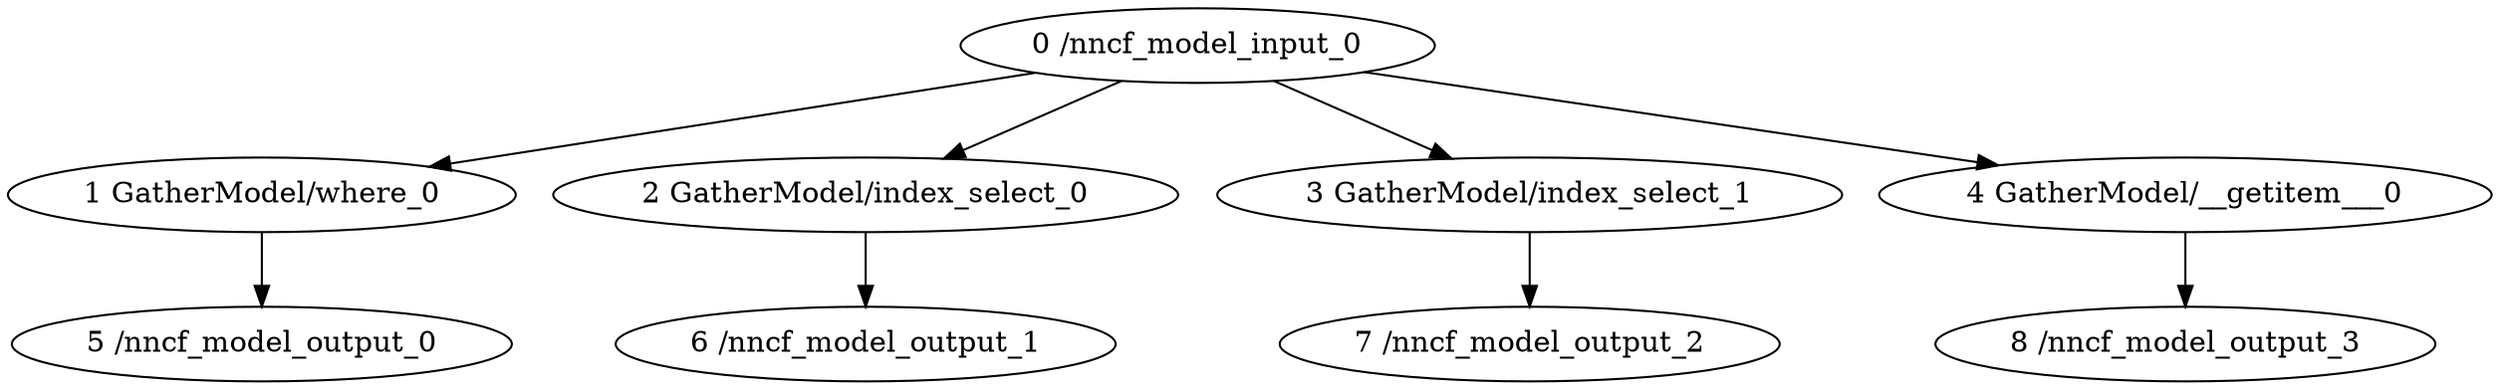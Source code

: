 strict digraph  {
"0 /nncf_model_input_0" [id=0, type=nncf_model_input];
"1 GatherModel/where_0" [id=1, type=where];
"2 GatherModel/index_select_0" [id=2, type=index_select];
"3 GatherModel/index_select_1" [id=3, type=index_select];
"4 GatherModel/__getitem___0" [id=4, type=__getitem__];
"5 /nncf_model_output_0" [id=5, type=nncf_model_output];
"6 /nncf_model_output_1" [id=6, type=nncf_model_output];
"7 /nncf_model_output_2" [id=7, type=nncf_model_output];
"8 /nncf_model_output_3" [id=8, type=nncf_model_output];
"0 /nncf_model_input_0" -> "1 GatherModel/where_0";
"0 /nncf_model_input_0" -> "2 GatherModel/index_select_0";
"0 /nncf_model_input_0" -> "3 GatherModel/index_select_1";
"0 /nncf_model_input_0" -> "4 GatherModel/__getitem___0";
"1 GatherModel/where_0" -> "5 /nncf_model_output_0";
"2 GatherModel/index_select_0" -> "6 /nncf_model_output_1";
"3 GatherModel/index_select_1" -> "7 /nncf_model_output_2";
"4 GatherModel/__getitem___0" -> "8 /nncf_model_output_3";
}
